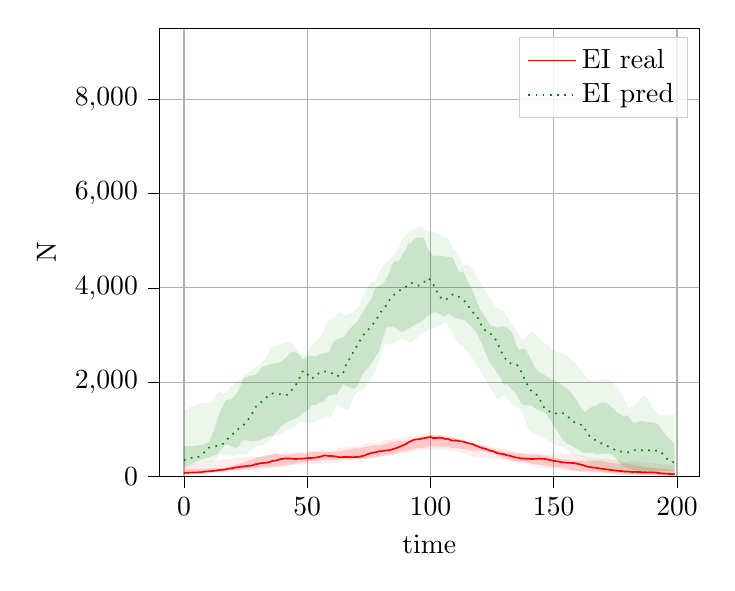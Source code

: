 % This file was created by tikzplotlib v0.9.8.
\begin{tikzpicture}

\begin{axis}[
legend cell align={left},
legend style={fill opacity=0.8, draw opacity=1, text opacity=1, draw=white!80!black},
tick align=outside,
tick pos=left,
x grid style={white!69.02!black},
xlabel={time},
xmajorgrids,
xmin=-9.95, xmax=208.95,
xtick style={color=black},
y grid style={white!69.02!black},
ylabel={N},
ymajorgrids,
ymin=0, ymax=9502,
ytick style={color=black}
]
\path [fill=red, fill opacity=0.15]
(axis cs:0,152.75)
--(axis cs:0,56.75)
--(axis cs:1,59.25)
--(axis cs:2,68)
--(axis cs:3,71.25)
--(axis cs:4,70.25)
--(axis cs:5,69.25)
--(axis cs:6,75.25)
--(axis cs:7,75)
--(axis cs:8,76.75)
--(axis cs:9,77.75)
--(axis cs:10,80)
--(axis cs:11,90)
--(axis cs:12,94)
--(axis cs:13,95.75)
--(axis cs:14,101.75)
--(axis cs:15,109)
--(axis cs:16,119.25)
--(axis cs:17,122.25)
--(axis cs:18,127.5)
--(axis cs:19,131.5)
--(axis cs:20,137.75)
--(axis cs:21,140.25)
--(axis cs:22,145)
--(axis cs:23,154.5)
--(axis cs:24,155.75)
--(axis cs:25,162.75)
--(axis cs:26,173.75)
--(axis cs:27,177.75)
--(axis cs:28,179.25)
--(axis cs:29,181)
--(axis cs:30,181.5)
--(axis cs:31,190.5)
--(axis cs:32,199.5)
--(axis cs:33,203.75)
--(axis cs:34,200.5)
--(axis cs:35,209.75)
--(axis cs:36,219)
--(axis cs:37,216.25)
--(axis cs:38,219.5)
--(axis cs:39,227.25)
--(axis cs:40,233)
--(axis cs:41,235.25)
--(axis cs:42,244.25)
--(axis cs:43,254.75)
--(axis cs:44,265.75)
--(axis cs:45,275.25)
--(axis cs:46,289.25)
--(axis cs:47,298.5)
--(axis cs:48,302.25)
--(axis cs:49,304.75)
--(axis cs:50,316.25)
--(axis cs:51,332)
--(axis cs:52,335.25)
--(axis cs:53,332.25)
--(axis cs:54,334)
--(axis cs:55,349)
--(axis cs:56,345.25)
--(axis cs:57,354.25)
--(axis cs:58,357.25)
--(axis cs:59,361.5)
--(axis cs:60,358)
--(axis cs:61,361)
--(axis cs:62,353.75)
--(axis cs:63,362.25)
--(axis cs:64,370.75)
--(axis cs:65,372.5)
--(axis cs:66,373.25)
--(axis cs:67,369.75)
--(axis cs:68,370.5)
--(axis cs:69,376.75)
--(axis cs:70,385.75)
--(axis cs:71,370)
--(axis cs:72,376.75)
--(axis cs:73,383.25)
--(axis cs:74,387.75)
--(axis cs:75,398)
--(axis cs:76,407.5)
--(axis cs:77,416.5)
--(axis cs:78,420.25)
--(axis cs:79,424.5)
--(axis cs:80,447.5)
--(axis cs:81,449)
--(axis cs:82,458.25)
--(axis cs:83,471.75)
--(axis cs:84,483)
--(axis cs:85,490.25)
--(axis cs:86,499.25)
--(axis cs:87,517.75)
--(axis cs:88,525.5)
--(axis cs:89,531.25)
--(axis cs:90,539.75)
--(axis cs:91,548.75)
--(axis cs:92,559.5)
--(axis cs:93,582.25)
--(axis cs:94,591.25)
--(axis cs:95,607.5)
--(axis cs:96,606.25)
--(axis cs:97,606)
--(axis cs:98,618.5)
--(axis cs:99,633.75)
--(axis cs:100,644.5)
--(axis cs:101,639.25)
--(axis cs:102,637.25)
--(axis cs:103,641.25)
--(axis cs:104,635)
--(axis cs:105,625.5)
--(axis cs:106,636)
--(axis cs:107,632.75)
--(axis cs:108,619.75)
--(axis cs:109,607)
--(axis cs:110,605.75)
--(axis cs:111,599)
--(axis cs:112,589.75)
--(axis cs:113,577.75)
--(axis cs:114,574.25)
--(axis cs:115,566.75)
--(axis cs:116,555.75)
--(axis cs:117,546.25)
--(axis cs:118,540.25)
--(axis cs:119,547)
--(axis cs:120,558.75)
--(axis cs:121,549.25)
--(axis cs:122,538.25)
--(axis cs:123,516)
--(axis cs:124,515)
--(axis cs:125,508)
--(axis cs:126,491.25)
--(axis cs:127,460.5)
--(axis cs:128,438.75)
--(axis cs:129,409.5)
--(axis cs:130,390.5)
--(axis cs:131,374.25)
--(axis cs:132,363)
--(axis cs:133,338.25)
--(axis cs:134,336.25)
--(axis cs:135,325.5)
--(axis cs:136,318)
--(axis cs:137,311.75)
--(axis cs:138,311.25)
--(axis cs:139,297.75)
--(axis cs:140,286.5)
--(axis cs:141,275.75)
--(axis cs:142,267.75)
--(axis cs:143,261)
--(axis cs:144,251.75)
--(axis cs:145,243.75)
--(axis cs:146,231.25)
--(axis cs:147,228.75)
--(axis cs:148,224.5)
--(axis cs:149,212.25)
--(axis cs:150,208.25)
--(axis cs:151,204.5)
--(axis cs:152,198.5)
--(axis cs:153,189)
--(axis cs:154,182.5)
--(axis cs:155,173.25)
--(axis cs:156,158.25)
--(axis cs:157,144.5)
--(axis cs:158,131.25)
--(axis cs:159,124.25)
--(axis cs:160,124)
--(axis cs:161,118.5)
--(axis cs:162,114.75)
--(axis cs:163,114.5)
--(axis cs:164,106.75)
--(axis cs:165,108.5)
--(axis cs:166,105)
--(axis cs:167,108.75)
--(axis cs:168,103.75)
--(axis cs:169,99)
--(axis cs:170,95.5)
--(axis cs:171,89.5)
--(axis cs:172,91.25)
--(axis cs:173,89.5)
--(axis cs:174,87.5)
--(axis cs:175,82.25)
--(axis cs:176,77.25)
--(axis cs:177,71.75)
--(axis cs:178,68.5)
--(axis cs:179,65.5)
--(axis cs:180,62.25)
--(axis cs:181,57)
--(axis cs:182,54)
--(axis cs:183,48.5)
--(axis cs:184,42.75)
--(axis cs:185,36.75)
--(axis cs:186,34.25)
--(axis cs:187,32.5)
--(axis cs:188,30.75)
--(axis cs:189,30.5)
--(axis cs:190,27.75)
--(axis cs:191,24.5)
--(axis cs:192,24.25)
--(axis cs:193,23)
--(axis cs:194,24.75)
--(axis cs:195,22.25)
--(axis cs:196,22)
--(axis cs:197,20.5)
--(axis cs:198,19)
--(axis cs:199,19.5)
--(axis cs:199,134.25)
--(axis cs:199,134.25)
--(axis cs:198,134.25)
--(axis cs:197,147.25)
--(axis cs:196,158.75)
--(axis cs:195,159.25)
--(axis cs:194,167.5)
--(axis cs:193,169)
--(axis cs:192,172)
--(axis cs:191,177)
--(axis cs:190,183.25)
--(axis cs:189,187.25)
--(axis cs:188,194.5)
--(axis cs:187,198.25)
--(axis cs:186,207.75)
--(axis cs:185,221.25)
--(axis cs:184,231)
--(axis cs:183,240.5)
--(axis cs:182,248.25)
--(axis cs:181,263)
--(axis cs:180,273.5)
--(axis cs:179,278.75)
--(axis cs:178,282.25)
--(axis cs:177,275)
--(axis cs:176,274.5)
--(axis cs:175,272.5)
--(axis cs:174,279)
--(axis cs:173,289)
--(axis cs:172,301)
--(axis cs:171,317.5)
--(axis cs:170,330.75)
--(axis cs:169,338.25)
--(axis cs:168,339.5)
--(axis cs:167,337.75)
--(axis cs:166,329)
--(axis cs:165,326.75)
--(axis cs:164,323.5)
--(axis cs:163,325)
--(axis cs:162,339.5)
--(axis cs:161,335.75)
--(axis cs:160,335)
--(axis cs:159,336.25)
--(axis cs:158,337.5)
--(axis cs:157,341.5)
--(axis cs:156,348.75)
--(axis cs:155,359)
--(axis cs:154,357)
--(axis cs:153,363.75)
--(axis cs:152,380.75)
--(axis cs:151,391)
--(axis cs:150,400)
--(axis cs:149,410.5)
--(axis cs:148,429.5)
--(axis cs:147,445.5)
--(axis cs:146,451)
--(axis cs:145,448)
--(axis cs:144,456.25)
--(axis cs:143,458.75)
--(axis cs:142,456)
--(axis cs:141,465.75)
--(axis cs:140,460.75)
--(axis cs:139,469)
--(axis cs:138,481.75)
--(axis cs:137,486.75)
--(axis cs:136,494.5)
--(axis cs:135,493)
--(axis cs:134,502.25)
--(axis cs:133,508.25)
--(axis cs:132,515.25)
--(axis cs:131,529)
--(axis cs:130,529.25)
--(axis cs:129,535)
--(axis cs:128,554)
--(axis cs:127,561.25)
--(axis cs:126,579.75)
--(axis cs:125,596.75)
--(axis cs:124,598.25)
--(axis cs:123,615.75)
--(axis cs:122,640.75)
--(axis cs:121,653)
--(axis cs:120,655.5)
--(axis cs:119,674.25)
--(axis cs:118,676)
--(axis cs:117,700)
--(axis cs:116,710.25)
--(axis cs:115,730.25)
--(axis cs:114,744.75)
--(axis cs:113,762.5)
--(axis cs:112,783)
--(axis cs:111,795)
--(axis cs:110,813.25)
--(axis cs:109,828.75)
--(axis cs:108,829)
--(axis cs:107,826)
--(axis cs:106,834.75)
--(axis cs:105,855.25)
--(axis cs:104,862)
--(axis cs:103,864.75)
--(axis cs:102,865.5)
--(axis cs:101,869.75)
--(axis cs:100,877)
--(axis cs:99,858.5)
--(axis cs:98,850.5)
--(axis cs:97,840.25)
--(axis cs:96,824.5)
--(axis cs:95,816)
--(axis cs:94,800.5)
--(axis cs:93,782.5)
--(axis cs:92,763.25)
--(axis cs:91,759.25)
--(axis cs:90,754.75)
--(axis cs:89,749)
--(axis cs:88,747.75)
--(axis cs:87,754.5)
--(axis cs:86,744.25)
--(axis cs:85,741.25)
--(axis cs:84,733.25)
--(axis cs:83,713.25)
--(axis cs:82,689)
--(axis cs:81,682.25)
--(axis cs:80,655)
--(axis cs:79,662.25)
--(axis cs:78,657.75)
--(axis cs:77,658.75)
--(axis cs:76,657.25)
--(axis cs:75,636.5)
--(axis cs:74,623.75)
--(axis cs:73,619)
--(axis cs:72,603.5)
--(axis cs:71,593.5)
--(axis cs:70,598)
--(axis cs:69,594.5)
--(axis cs:68,578.5)
--(axis cs:67,570)
--(axis cs:66,559.75)
--(axis cs:65,553.75)
--(axis cs:64,542.5)
--(axis cs:63,539.25)
--(axis cs:62,531.75)
--(axis cs:61,532.5)
--(axis cs:60,514.5)
--(axis cs:59,519)
--(axis cs:58,517.75)
--(axis cs:57,520.25)
--(axis cs:56,529.75)
--(axis cs:55,525.75)
--(axis cs:54,521.75)
--(axis cs:53,515)
--(axis cs:52,517.25)
--(axis cs:51,515.25)
--(axis cs:50,497.25)
--(axis cs:49,484.75)
--(axis cs:48,490.25)
--(axis cs:47,494.5)
--(axis cs:46,489.5)
--(axis cs:45,479.75)
--(axis cs:44,477.75)
--(axis cs:43,475.25)
--(axis cs:42,454.5)
--(axis cs:41,462.5)
--(axis cs:40,462.5)
--(axis cs:39,466.75)
--(axis cs:38,477.75)
--(axis cs:37,478.25)
--(axis cs:36,459.75)
--(axis cs:35,458.25)
--(axis cs:34,455.5)
--(axis cs:33,437.25)
--(axis cs:32,427.5)
--(axis cs:31,415.25)
--(axis cs:30,407.75)
--(axis cs:29,383.75)
--(axis cs:28,371.25)
--(axis cs:27,349.5)
--(axis cs:26,334.5)
--(axis cs:25,314)
--(axis cs:24,292.75)
--(axis cs:23,276.25)
--(axis cs:22,262.75)
--(axis cs:21,253.5)
--(axis cs:20,238)
--(axis cs:19,219.75)
--(axis cs:18,201.75)
--(axis cs:17,182)
--(axis cs:16,178)
--(axis cs:15,175)
--(axis cs:14,175.5)
--(axis cs:13,176)
--(axis cs:12,170.25)
--(axis cs:11,173.25)
--(axis cs:10,166.5)
--(axis cs:9,165.75)
--(axis cs:8,164)
--(axis cs:7,156)
--(axis cs:6,158)
--(axis cs:5,153)
--(axis cs:4,153.75)
--(axis cs:3,159)
--(axis cs:2,159)
--(axis cs:1,155.25)
--(axis cs:0,152.75)
--cycle;

\path [fill=red, fill opacity=0.075]
(axis cs:0,230.2)
--(axis cs:0,45.4)
--(axis cs:1,46)
--(axis cs:2,51.9)
--(axis cs:3,67.2)
--(axis cs:4,64.8)
--(axis cs:5,65.9)
--(axis cs:6,69.7)
--(axis cs:7,68.7)
--(axis cs:8,65.2)
--(axis cs:9,68.4)
--(axis cs:10,74.7)
--(axis cs:11,76.5)
--(axis cs:12,81.1)
--(axis cs:13,88.5)
--(axis cs:14,89.5)
--(axis cs:15,88.3)
--(axis cs:16,91.8)
--(axis cs:17,102.6)
--(axis cs:18,106.4)
--(axis cs:19,111.4)
--(axis cs:20,115.2)
--(axis cs:21,125.3)
--(axis cs:22,124.4)
--(axis cs:23,130.2)
--(axis cs:24,130.5)
--(axis cs:25,133.5)
--(axis cs:26,131.4)
--(axis cs:27,132.7)
--(axis cs:28,136.1)
--(axis cs:29,137.4)
--(axis cs:30,145)
--(axis cs:31,155.4)
--(axis cs:32,166.1)
--(axis cs:33,172.1)
--(axis cs:34,169.2)
--(axis cs:35,175.2)
--(axis cs:36,178.5)
--(axis cs:37,188.6)
--(axis cs:38,198.4)
--(axis cs:39,203.9)
--(axis cs:40,207)
--(axis cs:41,221.9)
--(axis cs:42,225.8)
--(axis cs:43,236)
--(axis cs:44,248.6)
--(axis cs:45,251.9)
--(axis cs:46,247.7)
--(axis cs:47,260.1)
--(axis cs:48,260.3)
--(axis cs:49,270.2)
--(axis cs:50,271.6)
--(axis cs:51,266.8)
--(axis cs:52,268.7)
--(axis cs:53,262.9)
--(axis cs:54,269)
--(axis cs:55,267.3)
--(axis cs:56,275.5)
--(axis cs:57,279.9)
--(axis cs:58,288.6)
--(axis cs:59,276.1)
--(axis cs:60,276.6)
--(axis cs:61,289.1)
--(axis cs:62,294.7)
--(axis cs:63,303.3)
--(axis cs:64,312.3)
--(axis cs:65,325.9)
--(axis cs:66,334)
--(axis cs:67,337.4)
--(axis cs:68,344.8)
--(axis cs:69,358.4)
--(axis cs:70,368.4)
--(axis cs:71,365.8)
--(axis cs:72,370.9)
--(axis cs:73,372.5)
--(axis cs:74,371.9)
--(axis cs:75,380.2)
--(axis cs:76,377.8)
--(axis cs:77,380.5)
--(axis cs:78,388.4)
--(axis cs:79,407.1)
--(axis cs:80,422.5)
--(axis cs:81,430.1)
--(axis cs:82,442.7)
--(axis cs:83,446.3)
--(axis cs:84,462)
--(axis cs:85,460.1)
--(axis cs:86,470.8)
--(axis cs:87,471.7)
--(axis cs:88,491.4)
--(axis cs:89,488.7)
--(axis cs:90,503)
--(axis cs:91,518.5)
--(axis cs:92,524.4)
--(axis cs:93,529.1)
--(axis cs:94,546.8)
--(axis cs:95,565.1)
--(axis cs:96,556.9)
--(axis cs:97,557.3)
--(axis cs:98,572.6)
--(axis cs:99,569.7)
--(axis cs:100,587.7)
--(axis cs:101,584.6)
--(axis cs:102,571.6)
--(axis cs:103,571.8)
--(axis cs:104,582)
--(axis cs:105,572.9)
--(axis cs:106,576.7)
--(axis cs:107,569.3)
--(axis cs:108,555.2)
--(axis cs:109,550.1)
--(axis cs:110,547.6)
--(axis cs:111,534.4)
--(axis cs:112,521.5)
--(axis cs:113,499.8)
--(axis cs:114,497.1)
--(axis cs:115,469.8)
--(axis cs:116,440.8)
--(axis cs:117,423.7)
--(axis cs:118,419.3)
--(axis cs:119,403.2)
--(axis cs:120,397.7)
--(axis cs:121,399.3)
--(axis cs:122,387.5)
--(axis cs:123,387.9)
--(axis cs:124,382.2)
--(axis cs:125,376.6)
--(axis cs:126,380.8)
--(axis cs:127,376.9)
--(axis cs:128,361.5)
--(axis cs:129,352.6)
--(axis cs:130,351.6)
--(axis cs:131,350.3)
--(axis cs:132,329.8)
--(axis cs:133,327.2)
--(axis cs:134,312.7)
--(axis cs:135,306.3)
--(axis cs:136,295.5)
--(axis cs:137,286.6)
--(axis cs:138,272.7)
--(axis cs:139,257.4)
--(axis cs:140,246.6)
--(axis cs:141,230.9)
--(axis cs:142,219.6)
--(axis cs:143,209.7)
--(axis cs:144,192)
--(axis cs:145,192.2)
--(axis cs:146,186.4)
--(axis cs:147,181)
--(axis cs:148,170.9)
--(axis cs:149,169)
--(axis cs:150,164)
--(axis cs:151,155.8)
--(axis cs:152,146.2)
--(axis cs:153,137.7)
--(axis cs:154,136.8)
--(axis cs:155,125.4)
--(axis cs:156,116.9)
--(axis cs:157,117.5)
--(axis cs:158,112.2)
--(axis cs:159,113.2)
--(axis cs:160,104.2)
--(axis cs:161,100.3)
--(axis cs:162,95.6)
--(axis cs:163,92.8)
--(axis cs:164,85.7)
--(axis cs:165,78.8)
--(axis cs:166,68.4)
--(axis cs:167,65.5)
--(axis cs:168,64.1)
--(axis cs:169,61.2)
--(axis cs:170,64.6)
--(axis cs:171,58.8)
--(axis cs:172,57.6)
--(axis cs:173,54.7)
--(axis cs:174,51.8)
--(axis cs:175,43.5)
--(axis cs:176,38.7)
--(axis cs:177,38.5)
--(axis cs:178,37.3)
--(axis cs:179,37.2)
--(axis cs:180,33.1)
--(axis cs:181,32)
--(axis cs:182,29.9)
--(axis cs:183,26.4)
--(axis cs:184,25.5)
--(axis cs:185,25.6)
--(axis cs:186,24.5)
--(axis cs:187,25.5)
--(axis cs:188,25.5)
--(axis cs:189,25.3)
--(axis cs:190,22.6)
--(axis cs:191,19)
--(axis cs:192,17.7)
--(axis cs:193,15.9)
--(axis cs:194,17.7)
--(axis cs:195,13.8)
--(axis cs:196,10.9)
--(axis cs:197,11.7)
--(axis cs:198,11.7)
--(axis cs:199,10.9)
--(axis cs:199,230.7)
--(axis cs:199,230.7)
--(axis cs:198,241.9)
--(axis cs:197,243.3)
--(axis cs:196,248.3)
--(axis cs:195,253.6)
--(axis cs:194,261)
--(axis cs:193,269.7)
--(axis cs:192,279.6)
--(axis cs:191,281.3)
--(axis cs:190,285.7)
--(axis cs:189,290)
--(axis cs:188,293.1)
--(axis cs:187,305)
--(axis cs:186,314.7)
--(axis cs:185,305.8)
--(axis cs:184,315.4)
--(axis cs:183,326.1)
--(axis cs:182,329.3)
--(axis cs:181,317.3)
--(axis cs:180,311.5)
--(axis cs:179,308.1)
--(axis cs:178,330.5)
--(axis cs:177,339.8)
--(axis cs:176,343.5)
--(axis cs:175,356)
--(axis cs:174,356.4)
--(axis cs:173,364.5)
--(axis cs:172,368.8)
--(axis cs:171,374.5)
--(axis cs:170,378.2)
--(axis cs:169,376.3)
--(axis cs:168,376.7)
--(axis cs:167,379.2)
--(axis cs:166,388.4)
--(axis cs:165,396.1)
--(axis cs:164,411.3)
--(axis cs:163,422.9)
--(axis cs:162,437)
--(axis cs:161,445.5)
--(axis cs:160,452.3)
--(axis cs:159,461.3)
--(axis cs:158,485.4)
--(axis cs:157,486.9)
--(axis cs:156,488.3)
--(axis cs:155,489.8)
--(axis cs:154,484.8)
--(axis cs:153,499.8)
--(axis cs:152,485.3)
--(axis cs:151,485.9)
--(axis cs:150,475.2)
--(axis cs:149,481.3)
--(axis cs:148,465.1)
--(axis cs:147,459.4)
--(axis cs:146,464.5)
--(axis cs:145,471.6)
--(axis cs:144,475.4)
--(axis cs:143,482.3)
--(axis cs:142,494.7)
--(axis cs:141,492.4)
--(axis cs:140,491.5)
--(axis cs:139,503.6)
--(axis cs:138,497.5)
--(axis cs:137,500.9)
--(axis cs:136,506.9)
--(axis cs:135,511.7)
--(axis cs:134,532.1)
--(axis cs:133,535.6)
--(axis cs:132,549.1)
--(axis cs:131,567)
--(axis cs:130,590.3)
--(axis cs:129,594.1)
--(axis cs:128,602.5)
--(axis cs:127,605.3)
--(axis cs:126,614.4)
--(axis cs:125,623.7)
--(axis cs:124,650.4)
--(axis cs:123,656.1)
--(axis cs:122,667.2)
--(axis cs:121,683.7)
--(axis cs:120,703.7)
--(axis cs:119,707.5)
--(axis cs:118,700.8)
--(axis cs:117,708.2)
--(axis cs:116,724)
--(axis cs:115,743.9)
--(axis cs:114,766.2)
--(axis cs:113,775.1)
--(axis cs:112,789.8)
--(axis cs:111,803.2)
--(axis cs:110,829.8)
--(axis cs:109,840.7)
--(axis cs:108,845.3)
--(axis cs:107,857.1)
--(axis cs:106,874.1)
--(axis cs:105,880.2)
--(axis cs:104,876.8)
--(axis cs:103,883.8)
--(axis cs:102,887)
--(axis cs:101,878.8)
--(axis cs:100,888.2)
--(axis cs:99,882.5)
--(axis cs:98,868.6)
--(axis cs:97,871.1)
--(axis cs:96,853.3)
--(axis cs:95,862)
--(axis cs:94,859.1)
--(axis cs:93,866.1)
--(axis cs:92,847.3)
--(axis cs:91,841.7)
--(axis cs:90,830)
--(axis cs:89,822.1)
--(axis cs:88,808.6)
--(axis cs:87,814.8)
--(axis cs:86,813.7)
--(axis cs:85,809.6)
--(axis cs:84,784)
--(axis cs:83,779)
--(axis cs:82,770.3)
--(axis cs:81,760.6)
--(axis cs:80,743.3)
--(axis cs:79,720.2)
--(axis cs:78,712.5)
--(axis cs:77,703.3)
--(axis cs:76,715.6)
--(axis cs:75,700.5)
--(axis cs:74,700.2)
--(axis cs:73,684.2)
--(axis cs:72,660)
--(axis cs:71,648.2)
--(axis cs:70,655.2)
--(axis cs:69,643.8)
--(axis cs:68,633.5)
--(axis cs:67,633.2)
--(axis cs:66,620.7)
--(axis cs:65,620.3)
--(axis cs:64,611.8)
--(axis cs:63,616)
--(axis cs:62,577.5)
--(axis cs:61,570.8)
--(axis cs:60,559.6)
--(axis cs:59,574.4)
--(axis cs:58,558.5)
--(axis cs:57,550)
--(axis cs:56,562.6)
--(axis cs:55,551)
--(axis cs:54,557.5)
--(axis cs:53,553)
--(axis cs:52,542.6)
--(axis cs:51,532.5)
--(axis cs:50,521.7)
--(axis cs:49,520.1)
--(axis cs:48,508.8)
--(axis cs:47,512)
--(axis cs:46,505.7)
--(axis cs:45,505.1)
--(axis cs:44,508.1)
--(axis cs:43,506.7)
--(axis cs:42,508.5)
--(axis cs:41,513.4)
--(axis cs:40,492.6)
--(axis cs:39,488.3)
--(axis cs:38,495)
--(axis cs:37,493.4)
--(axis cs:36,495)
--(axis cs:35,475.1)
--(axis cs:34,467.3)
--(axis cs:33,456.1)
--(axis cs:32,449)
--(axis cs:31,426.8)
--(axis cs:30,415.9)
--(axis cs:29,418)
--(axis cs:28,412.2)
--(axis cs:27,411.9)
--(axis cs:26,408.9)
--(axis cs:25,411.1)
--(axis cs:24,406.1)
--(axis cs:23,406.6)
--(axis cs:22,405.5)
--(axis cs:21,392.4)
--(axis cs:20,378.8)
--(axis cs:19,364.8)
--(axis cs:18,367.1)
--(axis cs:17,372)
--(axis cs:16,370.2)
--(axis cs:15,360.3)
--(axis cs:14,353.1)
--(axis cs:13,343.2)
--(axis cs:12,335.3)
--(axis cs:11,330.3)
--(axis cs:10,325.9)
--(axis cs:9,312.2)
--(axis cs:8,293.6)
--(axis cs:7,289.2)
--(axis cs:6,288.6)
--(axis cs:5,272.3)
--(axis cs:4,271.8)
--(axis cs:3,261.2)
--(axis cs:2,260.7)
--(axis cs:1,248.4)
--(axis cs:0,230.2)
--cycle;

\path [fill=green!50!black, fill opacity=0.15]
(axis cs:0,644.5)
--(axis cs:0,204.75)
--(axis cs:1,235.75)
--(axis cs:2,254.75)
--(axis cs:3,271.25)
--(axis cs:4,292.25)
--(axis cs:5,327.75)
--(axis cs:6,338.75)
--(axis cs:7,358.25)
--(axis cs:8,373.25)
--(axis cs:9,389)
--(axis cs:10,407.5)
--(axis cs:11,421.75)
--(axis cs:12,453.25)
--(axis cs:13,463)
--(axis cs:14,499.75)
--(axis cs:15,578.5)
--(axis cs:16,644)
--(axis cs:17,675.5)
--(axis cs:18,673)
--(axis cs:19,650.75)
--(axis cs:20,629.25)
--(axis cs:21,602.25)
--(axis cs:22,630.5)
--(axis cs:23,700.75)
--(axis cs:24,762.75)
--(axis cs:25,771.75)
--(axis cs:26,760.75)
--(axis cs:27,750.75)
--(axis cs:28,747)
--(axis cs:29,756.25)
--(axis cs:30,759.25)
--(axis cs:31,773.25)
--(axis cs:32,792.25)
--(axis cs:33,824.5)
--(axis cs:34,851.5)
--(axis cs:35,868.75)
--(axis cs:36,859)
--(axis cs:37,920.25)
--(axis cs:38,991)
--(axis cs:39,1041)
--(axis cs:40,1095.25)
--(axis cs:41,1134.5)
--(axis cs:42,1165.75)
--(axis cs:43,1180.75)
--(axis cs:44,1203.75)
--(axis cs:45,1223.75)
--(axis cs:46,1250.5)
--(axis cs:47,1291.75)
--(axis cs:48,1338.25)
--(axis cs:49,1364.25)
--(axis cs:50,1407.75)
--(axis cs:51,1467.75)
--(axis cs:52,1516.75)
--(axis cs:53,1520.25)
--(axis cs:54,1533.5)
--(axis cs:55,1566.5)
--(axis cs:56,1576)
--(axis cs:57,1609.75)
--(axis cs:58,1686.75)
--(axis cs:59,1716.75)
--(axis cs:60,1725)
--(axis cs:61,1748.25)
--(axis cs:62,1728)
--(axis cs:63,1827.5)
--(axis cs:64,1909.25)
--(axis cs:65,1965.5)
--(axis cs:66,1929)
--(axis cs:67,1900.5)
--(axis cs:68,1870.5)
--(axis cs:69,1850.75)
--(axis cs:70,1890)
--(axis cs:71,1997.25)
--(axis cs:72,2123)
--(axis cs:73,2209.75)
--(axis cs:74,2266.75)
--(axis cs:75,2316.5)
--(axis cs:76,2391)
--(axis cs:77,2472.25)
--(axis cs:78,2562.5)
--(axis cs:79,2647.75)
--(axis cs:80,2820.5)
--(axis cs:81,2974.25)
--(axis cs:82,3143.5)
--(axis cs:83,3184.25)
--(axis cs:84,3174.75)
--(axis cs:85,3171)
--(axis cs:86,3136.75)
--(axis cs:87,3110)
--(axis cs:88,3068.25)
--(axis cs:89,3067.5)
--(axis cs:90,3100.5)
--(axis cs:91,3127)
--(axis cs:92,3162.5)
--(axis cs:93,3193.25)
--(axis cs:94,3225.25)
--(axis cs:95,3250.5)
--(axis cs:96,3279.5)
--(axis cs:97,3314)
--(axis cs:98,3358.5)
--(axis cs:99,3407)
--(axis cs:100,3442.75)
--(axis cs:101,3473.75)
--(axis cs:102,3486)
--(axis cs:103,3460)
--(axis cs:104,3437.75)
--(axis cs:105,3390.75)
--(axis cs:106,3395)
--(axis cs:107,3448.75)
--(axis cs:108,3432.5)
--(axis cs:109,3378.75)
--(axis cs:110,3359.5)
--(axis cs:111,3351.25)
--(axis cs:112,3337.75)
--(axis cs:113,3318.25)
--(axis cs:114,3311.25)
--(axis cs:115,3250)
--(axis cs:116,3211.75)
--(axis cs:117,3161.5)
--(axis cs:118,3092.25)
--(axis cs:119,3014.75)
--(axis cs:120,2898)
--(axis cs:121,2812.75)
--(axis cs:122,2648)
--(axis cs:123,2550.75)
--(axis cs:124,2410.75)
--(axis cs:125,2332.75)
--(axis cs:126,2283.25)
--(axis cs:127,2207.5)
--(axis cs:128,2140.5)
--(axis cs:129,2021.25)
--(axis cs:130,1944.75)
--(axis cs:131,1966.75)
--(axis cs:132,1900)
--(axis cs:133,1849.25)
--(axis cs:134,1801.75)
--(axis cs:135,1730.75)
--(axis cs:136,1639.5)
--(axis cs:137,1538.75)
--(axis cs:138,1520.75)
--(axis cs:139,1512.5)
--(axis cs:140,1510)
--(axis cs:141,1501.5)
--(axis cs:142,1461.75)
--(axis cs:143,1428.75)
--(axis cs:144,1402.25)
--(axis cs:145,1378)
--(axis cs:146,1365)
--(axis cs:147,1325.75)
--(axis cs:148,1246.75)
--(axis cs:149,1163.75)
--(axis cs:150,1080)
--(axis cs:151,988.25)
--(axis cs:152,918.75)
--(axis cs:153,842)
--(axis cs:154,768)
--(axis cs:155,707.75)
--(axis cs:156,683)
--(axis cs:157,658.25)
--(axis cs:158,631.75)
--(axis cs:159,599.5)
--(axis cs:160,564.25)
--(axis cs:161,534.75)
--(axis cs:162,506.75)
--(axis cs:163,502.75)
--(axis cs:164,505.25)
--(axis cs:165,503.75)
--(axis cs:166,492.25)
--(axis cs:167,476.5)
--(axis cs:168,473.5)
--(axis cs:169,480)
--(axis cs:170,488.25)
--(axis cs:171,481)
--(axis cs:172,494)
--(axis cs:173,477.75)
--(axis cs:174,444.25)
--(axis cs:175,401)
--(axis cs:176,334)
--(axis cs:177,270.25)
--(axis cs:178,227.75)
--(axis cs:179,203.5)
--(axis cs:180,181.25)
--(axis cs:181,162)
--(axis cs:182,144.5)
--(axis cs:183,128.75)
--(axis cs:184,117.25)
--(axis cs:185,109)
--(axis cs:186,102)
--(axis cs:187,98.25)
--(axis cs:188,97.5)
--(axis cs:189,96.75)
--(axis cs:190,98.5)
--(axis cs:191,99.5)
--(axis cs:192,104.25)
--(axis cs:193,111.75)
--(axis cs:194,115.5)
--(axis cs:195,118.25)
--(axis cs:196,120.75)
--(axis cs:197,119.5)
--(axis cs:198,117.75)
--(axis cs:199,115.75)
--(axis cs:199,701.25)
--(axis cs:199,701.25)
--(axis cs:198,747.5)
--(axis cs:197,791.5)
--(axis cs:196,846.75)
--(axis cs:195,905.25)
--(axis cs:194,983.25)
--(axis cs:193,1058)
--(axis cs:192,1114.5)
--(axis cs:191,1131.75)
--(axis cs:190,1146.5)
--(axis cs:189,1152.75)
--(axis cs:188,1160.5)
--(axis cs:187,1167.25)
--(axis cs:186,1174.25)
--(axis cs:185,1172.5)
--(axis cs:184,1161)
--(axis cs:183,1127)
--(axis cs:182,1157.75)
--(axis cs:181,1218.75)
--(axis cs:180,1298)
--(axis cs:179,1286.25)
--(axis cs:178,1286.5)
--(axis cs:177,1321.25)
--(axis cs:176,1344.5)
--(axis cs:175,1397)
--(axis cs:174,1451.75)
--(axis cs:173,1487.75)
--(axis cs:172,1540.75)
--(axis cs:171,1564)
--(axis cs:170,1571.25)
--(axis cs:169,1565.25)
--(axis cs:168,1536.5)
--(axis cs:167,1488)
--(axis cs:166,1477.75)
--(axis cs:165,1463.25)
--(axis cs:164,1424.5)
--(axis cs:163,1369.5)
--(axis cs:162,1388.5)
--(axis cs:161,1456)
--(axis cs:160,1557.25)
--(axis cs:159,1640.25)
--(axis cs:158,1716.75)
--(axis cs:157,1777)
--(axis cs:156,1839)
--(axis cs:155,1869)
--(axis cs:154,1912.5)
--(axis cs:153,1961.5)
--(axis cs:152,1987.75)
--(axis cs:151,2011.5)
--(axis cs:150,2036)
--(axis cs:149,2062.25)
--(axis cs:148,2094.25)
--(axis cs:147,2126.25)
--(axis cs:146,2161.5)
--(axis cs:145,2185.25)
--(axis cs:144,2216)
--(axis cs:143,2273.5)
--(axis cs:142,2357.5)
--(axis cs:141,2456.75)
--(axis cs:140,2555.75)
--(axis cs:139,2640.75)
--(axis cs:138,2713.75)
--(axis cs:137,2708.25)
--(axis cs:136,2676.75)
--(axis cs:135,2767.5)
--(axis cs:134,2933.75)
--(axis cs:133,3056.5)
--(axis cs:132,3098.5)
--(axis cs:131,3170.25)
--(axis cs:130,3176.75)
--(axis cs:129,3189.5)
--(axis cs:128,3168)
--(axis cs:127,3157)
--(axis cs:126,3179.5)
--(axis cs:125,3182.75)
--(axis cs:124,3224.5)
--(axis cs:123,3306.5)
--(axis cs:122,3390)
--(axis cs:121,3477.5)
--(axis cs:120,3545.5)
--(axis cs:119,3681.25)
--(axis cs:118,3819.75)
--(axis cs:117,3934)
--(axis cs:116,4057.5)
--(axis cs:115,4145.75)
--(axis cs:114,4278.75)
--(axis cs:113,4350)
--(axis cs:112,4317.75)
--(axis cs:111,4398.5)
--(axis cs:110,4518.5)
--(axis cs:109,4641.75)
--(axis cs:108,4650.75)
--(axis cs:107,4662.75)
--(axis cs:106,4660.5)
--(axis cs:105,4672.75)
--(axis cs:104,4681.5)
--(axis cs:103,4683)
--(axis cs:102,4678.25)
--(axis cs:101,4664.75)
--(axis cs:100,4748.5)
--(axis cs:99,4821.25)
--(axis cs:98,4968.25)
--(axis cs:97,5069.5)
--(axis cs:96,5070)
--(axis cs:95,5059)
--(axis cs:94,5055.25)
--(axis cs:93,5012.5)
--(axis cs:92,4936)
--(axis cs:91,4944.25)
--(axis cs:90,4806)
--(axis cs:89,4732.75)
--(axis cs:88,4646.75)
--(axis cs:87,4544)
--(axis cs:86,4568.5)
--(axis cs:85,4535.25)
--(axis cs:84,4416)
--(axis cs:83,4283)
--(axis cs:82,4182.5)
--(axis cs:81,4100.5)
--(axis cs:80,4066.25)
--(axis cs:79,4040.75)
--(axis cs:78,4004)
--(axis cs:77,3916)
--(axis cs:76,3758.25)
--(axis cs:75,3685.75)
--(axis cs:74,3608)
--(axis cs:73,3514.75)
--(axis cs:72,3431.5)
--(axis cs:71,3336.75)
--(axis cs:70,3263.25)
--(axis cs:69,3226)
--(axis cs:68,3171.5)
--(axis cs:67,3107.5)
--(axis cs:66,3031.5)
--(axis cs:65,2966)
--(axis cs:64,2940.75)
--(axis cs:63,2936.75)
--(axis cs:62,2908.25)
--(axis cs:61,2879.75)
--(axis cs:60,2795)
--(axis cs:59,2661.25)
--(axis cs:58,2628.75)
--(axis cs:57,2615.25)
--(axis cs:56,2600.75)
--(axis cs:55,2592)
--(axis cs:54,2554.25)
--(axis cs:53,2543.75)
--(axis cs:52,2552.5)
--(axis cs:51,2559.75)
--(axis cs:50,2544.5)
--(axis cs:49,2508.75)
--(axis cs:48,2489)
--(axis cs:47,2558.75)
--(axis cs:46,2611.25)
--(axis cs:45,2635.75)
--(axis cs:44,2638.75)
--(axis cs:43,2616.75)
--(axis cs:42,2549.5)
--(axis cs:41,2507.5)
--(axis cs:40,2454.25)
--(axis cs:39,2415.25)
--(axis cs:38,2410)
--(axis cs:37,2400.25)
--(axis cs:36,2393)
--(axis cs:35,2384)
--(axis cs:34,2363.5)
--(axis cs:33,2346.5)
--(axis cs:32,2327.5)
--(axis cs:31,2285.5)
--(axis cs:30,2199.75)
--(axis cs:29,2156.25)
--(axis cs:28,2147.75)
--(axis cs:27,2135.5)
--(axis cs:26,2118.5)
--(axis cs:25,2097.75)
--(axis cs:24,2065.75)
--(axis cs:23,1932.25)
--(axis cs:22,1812.25)
--(axis cs:21,1746)
--(axis cs:20,1675.25)
--(axis cs:19,1633.5)
--(axis cs:18,1633)
--(axis cs:17,1620.5)
--(axis cs:16,1531.75)
--(axis cs:15,1424)
--(axis cs:14,1272.5)
--(axis cs:13,1119.25)
--(axis cs:12,955.5)
--(axis cs:11,837.5)
--(axis cs:10,730.75)
--(axis cs:9,694.5)
--(axis cs:8,679.25)
--(axis cs:7,671.75)
--(axis cs:6,664.25)
--(axis cs:5,653)
--(axis cs:4,643.75)
--(axis cs:3,642.25)
--(axis cs:2,641.75)
--(axis cs:1,643.5)
--(axis cs:0,644.5)
--cycle;

\path [fill=green!50!black, fill opacity=0.075]
(axis cs:0,1409.5)
--(axis cs:0,178.6)
--(axis cs:1,190.4)
--(axis cs:2,198.8)
--(axis cs:3,209.5)
--(axis cs:4,248.7)
--(axis cs:5,273.6)
--(axis cs:6,298.4)
--(axis cs:7,281.5)
--(axis cs:8,285.4)
--(axis cs:9,299.8)
--(axis cs:10,304.7)
--(axis cs:11,304.9)
--(axis cs:12,320.4)
--(axis cs:13,357.1)
--(axis cs:14,448.7)
--(axis cs:15,447.9)
--(axis cs:16,445.2)
--(axis cs:17,446.9)
--(axis cs:18,444.2)
--(axis cs:19,440.8)
--(axis cs:20,440.3)
--(axis cs:21,450)
--(axis cs:22,458.9)
--(axis cs:23,466.3)
--(axis cs:24,464.1)
--(axis cs:25,467.9)
--(axis cs:26,496.3)
--(axis cs:27,541.2)
--(axis cs:28,578.3)
--(axis cs:29,627.9)
--(axis cs:30,664.1)
--(axis cs:31,662)
--(axis cs:32,665.8)
--(axis cs:33,688.5)
--(axis cs:34,723.6)
--(axis cs:35,779.2)
--(axis cs:36,851.5)
--(axis cs:37,870)
--(axis cs:38,877.3)
--(axis cs:39,898.2)
--(axis cs:40,925.6)
--(axis cs:41,949.7)
--(axis cs:42,976.2)
--(axis cs:43,1012.7)
--(axis cs:44,1040.5)
--(axis cs:45,1067.3)
--(axis cs:46,1111.1)
--(axis cs:47,1156.3)
--(axis cs:48,1158)
--(axis cs:49,1155.7)
--(axis cs:50,1139.2)
--(axis cs:51,1140.9)
--(axis cs:52,1144.8)
--(axis cs:53,1152.3)
--(axis cs:54,1181.2)
--(axis cs:55,1210.8)
--(axis cs:56,1228)
--(axis cs:57,1240.6)
--(axis cs:58,1248.3)
--(axis cs:59,1268)
--(axis cs:60,1284.5)
--(axis cs:61,1415.9)
--(axis cs:62,1544.3)
--(axis cs:63,1528.1)
--(axis cs:64,1457.2)
--(axis cs:65,1431.2)
--(axis cs:66,1412.4)
--(axis cs:67,1421.2)
--(axis cs:68,1571.6)
--(axis cs:69,1721.6)
--(axis cs:70,1780.1)
--(axis cs:71,1796.8)
--(axis cs:72,1821.5)
--(axis cs:73,1851.4)
--(axis cs:74,1920.7)
--(axis cs:75,2005)
--(axis cs:76,2101.4)
--(axis cs:77,2175.9)
--(axis cs:78,2281.5)
--(axis cs:79,2441.2)
--(axis cs:80,2585.3)
--(axis cs:81,2789.2)
--(axis cs:82,2805.9)
--(axis cs:83,2800.9)
--(axis cs:84,2802.7)
--(axis cs:85,2832.3)
--(axis cs:86,2866.1)
--(axis cs:87,2887.9)
--(axis cs:88,2905.6)
--(axis cs:89,2898.9)
--(axis cs:90,2877.4)
--(axis cs:91,2841.5)
--(axis cs:92,2841.7)
--(axis cs:93,2861.9)
--(axis cs:94,2917.1)
--(axis cs:95,2984)
--(axis cs:96,3021.2)
--(axis cs:97,3052.1)
--(axis cs:98,3085.1)
--(axis cs:99,3080.8)
--(axis cs:100,3109.3)
--(axis cs:101,3134.4)
--(axis cs:102,3145.1)
--(axis cs:103,3193.9)
--(axis cs:104,3204.3)
--(axis cs:105,3229.2)
--(axis cs:106,3271.8)
--(axis cs:107,3207)
--(axis cs:108,3131)
--(axis cs:109,3034.2)
--(axis cs:110,2925.5)
--(axis cs:111,2847.1)
--(axis cs:112,2790.8)
--(axis cs:113,2755.6)
--(axis cs:114,2691.1)
--(axis cs:115,2640.8)
--(axis cs:116,2587.3)
--(axis cs:117,2511.8)
--(axis cs:118,2445.4)
--(axis cs:119,2345.8)
--(axis cs:120,2273)
--(axis cs:121,2189.2)
--(axis cs:122,2078.5)
--(axis cs:123,1984.1)
--(axis cs:124,1905.9)
--(axis cs:125,1814.4)
--(axis cs:126,1724.4)
--(axis cs:127,1636.3)
--(axis cs:128,1648.8)
--(axis cs:129,1708.3)
--(axis cs:130,1735.7)
--(axis cs:131,1652.5)
--(axis cs:132,1602.2)
--(axis cs:133,1526)
--(axis cs:134,1504)
--(axis cs:135,1489.8)
--(axis cs:136,1453)
--(axis cs:137,1420.1)
--(axis cs:138,1259.3)
--(axis cs:139,1101.6)
--(axis cs:140,994.9)
--(axis cs:141,951.6)
--(axis cs:142,927)
--(axis cs:143,898.1)
--(axis cs:144,871.7)
--(axis cs:145,842.5)
--(axis cs:146,814.4)
--(axis cs:147,782.8)
--(axis cs:148,745.9)
--(axis cs:149,714.5)
--(axis cs:150,691)
--(axis cs:151,663.4)
--(axis cs:152,649.6)
--(axis cs:153,638.7)
--(axis cs:154,623.6)
--(axis cs:155,605.9)
--(axis cs:156,537.3)
--(axis cs:157,488)
--(axis cs:158,458.5)
--(axis cs:159,446.1)
--(axis cs:160,429.3)
--(axis cs:161,415.3)
--(axis cs:162,392.1)
--(axis cs:163,354.1)
--(axis cs:164,300.4)
--(axis cs:165,250.4)
--(axis cs:166,209.7)
--(axis cs:167,167.4)
--(axis cs:168,136.6)
--(axis cs:169,104.4)
--(axis cs:170,82.1)
--(axis cs:171,71.8)
--(axis cs:172,64.1)
--(axis cs:173,62.7)
--(axis cs:174,57.5)
--(axis cs:175,49.7)
--(axis cs:176,46.8)
--(axis cs:177,45.7)
--(axis cs:178,41.1)
--(axis cs:179,38.3)
--(axis cs:180,37.9)
--(axis cs:181,37)
--(axis cs:182,60.4)
--(axis cs:183,82)
--(axis cs:184,84.7)
--(axis cs:185,87.4)
--(axis cs:186,88.3)
--(axis cs:187,85.6)
--(axis cs:188,82.9)
--(axis cs:189,74.8)
--(axis cs:190,72.1)
--(axis cs:191,73.9)
--(axis cs:192,72.1)
--(axis cs:193,69.4)
--(axis cs:194,68.5)
--(axis cs:195,67.6)
--(axis cs:196,67.6)
--(axis cs:197,65.8)
--(axis cs:198,64.6)
--(axis cs:199,62.7)
--(axis cs:199,1306.1)
--(axis cs:199,1306.1)
--(axis cs:198,1309.8)
--(axis cs:197,1304.9)
--(axis cs:196,1303.4)
--(axis cs:195,1302.1)
--(axis cs:194,1300.2)
--(axis cs:193,1301.7)
--(axis cs:192,1346.7)
--(axis cs:191,1413.8)
--(axis cs:190,1502.5)
--(axis cs:189,1564.4)
--(axis cs:188,1660.4)
--(axis cs:187,1716.5)
--(axis cs:186,1702.8)
--(axis cs:185,1639.8)
--(axis cs:184,1573.7)
--(axis cs:183,1524.5)
--(axis cs:182,1465.3)
--(axis cs:181,1462.5)
--(axis cs:180,1473.5)
--(axis cs:179,1593.1)
--(axis cs:178,1703.1)
--(axis cs:177,1786.8)
--(axis cs:176,1854.7)
--(axis cs:175,1922.9)
--(axis cs:174,1982.1)
--(axis cs:173,2037.5)
--(axis cs:172,2058.8)
--(axis cs:171,2074.1)
--(axis cs:170,2075.8)
--(axis cs:169,2055)
--(axis cs:168,2016.4)
--(axis cs:167,2022.2)
--(axis cs:166,2029.8)
--(axis cs:165,2037.3)
--(axis cs:164,2064.4)
--(axis cs:163,2120.4)
--(axis cs:162,2187.2)
--(axis cs:161,2250.6)
--(axis cs:160,2326.4)
--(axis cs:159,2389.6)
--(axis cs:158,2436.8)
--(axis cs:157,2477.5)
--(axis cs:156,2528)
--(axis cs:155,2572.4)
--(axis cs:154,2594.6)
--(axis cs:153,2610.9)
--(axis cs:152,2628.6)
--(axis cs:151,2644.8)
--(axis cs:150,2685.1)
--(axis cs:149,2708.5)
--(axis cs:148,2763.5)
--(axis cs:147,2806.6)
--(axis cs:146,2818.5)
--(axis cs:145,2886.4)
--(axis cs:144,2931.5)
--(axis cs:143,2990.1)
--(axis cs:142,3036.4)
--(axis cs:141,3070.7)
--(axis cs:140,3035.3)
--(axis cs:139,2955.5)
--(axis cs:138,2889)
--(axis cs:137,2907.5)
--(axis cs:136,2990.5)
--(axis cs:135,3067.8)
--(axis cs:134,3160.3)
--(axis cs:133,3206.5)
--(axis cs:132,3318.1)
--(axis cs:131,3391.9)
--(axis cs:130,3472.1)
--(axis cs:129,3540.4)
--(axis cs:128,3549.2)
--(axis cs:127,3567.5)
--(axis cs:126,3638)
--(axis cs:125,3719.4)
--(axis cs:124,3787.9)
--(axis cs:123,3869.2)
--(axis cs:122,3963.6)
--(axis cs:121,4060.4)
--(axis cs:120,4137.2)
--(axis cs:119,4208.3)
--(axis cs:118,4308.2)
--(axis cs:117,4395.7)
--(axis cs:116,4450.4)
--(axis cs:115,4484.9)
--(axis cs:114,4482.9)
--(axis cs:113,4503)
--(axis cs:112,4607.2)
--(axis cs:111,4731.2)
--(axis cs:110,4792.4)
--(axis cs:109,4826.8)
--(axis cs:108,4967.6)
--(axis cs:107,5070.8)
--(axis cs:106,5075.1)
--(axis cs:105,5085.3)
--(axis cs:104,5126.2)
--(axis cs:103,5144.8)
--(axis cs:102,5167.3)
--(axis cs:101,5179.8)
--(axis cs:100,5201.1)
--(axis cs:99,5204.6)
--(axis cs:98,5224)
--(axis cs:97,5277)
--(axis cs:96,5319.1)
--(axis cs:95,5295)
--(axis cs:94,5264.6)
--(axis cs:93,5239.9)
--(axis cs:92,5226.5)
--(axis cs:91,5161.5)
--(axis cs:90,5114.2)
--(axis cs:89,5064.8)
--(axis cs:88,4971.5)
--(axis cs:87,4834.6)
--(axis cs:86,4746.5)
--(axis cs:85,4682.2)
--(axis cs:84,4651.1)
--(axis cs:83,4571.3)
--(axis cs:82,4537)
--(axis cs:81,4497.1)
--(axis cs:80,4403.8)
--(axis cs:79,4309.1)
--(axis cs:78,4152.2)
--(axis cs:77,4108.3)
--(axis cs:76,4123.7)
--(axis cs:75,4064.1)
--(axis cs:74,3990.4)
--(axis cs:73,3870.4)
--(axis cs:72,3735.2)
--(axis cs:71,3607.1)
--(axis cs:70,3562.7)
--(axis cs:69,3508.9)
--(axis cs:68,3460.8)
--(axis cs:67,3445.8)
--(axis cs:66,3425)
--(axis cs:65,3428.9)
--(axis cs:64,3470)
--(axis cs:63,3464.1)
--(axis cs:62,3445.9)
--(axis cs:61,3387.8)
--(axis cs:60,3345.8)
--(axis cs:59,3312.4)
--(axis cs:58,3248.2)
--(axis cs:57,3148.1)
--(axis cs:56,2999.2)
--(axis cs:55,2916.5)
--(axis cs:54,2890.4)
--(axis cs:53,2851.1)
--(axis cs:52,2769.1)
--(axis cs:51,2719)
--(axis cs:50,2613)
--(axis cs:49,2573.7)
--(axis cs:48,2576.2)
--(axis cs:47,2594.4)
--(axis cs:46,2666.8)
--(axis cs:45,2730.4)
--(axis cs:44,2815)
--(axis cs:43,2853.4)
--(axis cs:42,2854.1)
--(axis cs:41,2846.8)
--(axis cs:40,2825.3)
--(axis cs:39,2802.5)
--(axis cs:38,2783.1)
--(axis cs:37,2768.2)
--(axis cs:36,2745.2)
--(axis cs:35,2718)
--(axis cs:34,2592.9)
--(axis cs:33,2491.9)
--(axis cs:32,2460.6)
--(axis cs:31,2360.5)
--(axis cs:30,2355.9)
--(axis cs:29,2331.5)
--(axis cs:28,2279.8)
--(axis cs:27,2220.5)
--(axis cs:26,2199.5)
--(axis cs:25,2180.4)
--(axis cs:24,2103.9)
--(axis cs:23,2069)
--(axis cs:22,2031.7)
--(axis cs:21,2008)
--(axis cs:20,1961.8)
--(axis cs:19,1903.6)
--(axis cs:18,1839)
--(axis cs:17,1769.8)
--(axis cs:16,1770.7)
--(axis cs:15,1787.5)
--(axis cs:14,1797.1)
--(axis cs:13,1739.3)
--(axis cs:12,1626.5)
--(axis cs:11,1558.5)
--(axis cs:10,1558.1)
--(axis cs:9,1565.5)
--(axis cs:8,1559.4)
--(axis cs:7,1546.7)
--(axis cs:6,1539.7)
--(axis cs:5,1516.8)
--(axis cs:4,1491.9)
--(axis cs:3,1479.1)
--(axis cs:2,1449.6)
--(axis cs:1,1420)
--(axis cs:0,1409.5)
--cycle;

\addplot [semithick, red]
table {%
0 76
1 78
2 82.5
3 83.5
4 86
5 87
6 89.5
7 93.5
8 102
9 109
10 110.5
11 113.5
12 120.5
13 126.5
14 137
15 143.5
16 145.5
17 153.5
18 167
19 171.5
20 180
21 194
22 198.5
23 206
24 214.5
25 218
26 228.5
27 230.5
28 241
29 260.5
30 267.5
31 282.5
32 288
33 290
34 298.5
35 312.5
36 333.5
37 336
38 348.5
39 367
40 374
41 382.5
42 383
43 383
44 377
45 373
46 373.5
47 379
48 378
49 379.5
50 389.5
51 394.5
52 394
53 400.5
54 406.5
55 415
56 432
57 450
58 441.5
59 434.5
60 435
61 428.5
62 422
63 409.5
64 412
65 413
66 413
67 417.5
68 411.5
69 412
70 414
71 418.5
72 431.5
73 443.5
74 464.5
75 481.5
76 498.5
77 508.5
78 518.5
79 534
80 537
81 545
82 552.5
83 558.5
84 567.5
85 586.5
86 599.5
87 620.5
88 641.5
89 665
90 686.5
91 725
92 748.5
93 772.5
94 788
95 788.5
96 799
97 812
98 819.5
99 829.5
100 838.5
101 818
102 816.5
103 821
104 824
105 812
106 796
107 799.5
108 777
109 760
110 765.5
111 758.5
112 748
113 743.5
114 728
115 710
116 698
117 690
118 665
119 643.5
120 622
121 605
122 589.5
123 574
124 551.5
125 540
126 522
127 500
128 485.5
129 482
130 470.5
131 450.5
132 444
133 427
134 409.5
135 403.5
136 395
137 380.5
138 382.5
139 375.5
140 376.5
141 371
142 374.5
143 373.5
144 381
145 375
146 374
147 368.5
148 356
149 344.5
150 333
151 323
152 318.5
153 305.5
154 299
155 294.5
156 291
157 288
158 286
159 277
160 265.5
161 253
162 241
163 221
164 205.5
165 197.5
166 189.5
167 189
168 176.5
169 168.5
170 161.5
171 153.5
172 149
173 140.5
174 133.5
175 129.5
176 120.5
177 118.5
178 110.5
179 106
180 106
181 100.5
182 96
183 100
184 96.5
185 96
186 88
187 90.5
188 86.5
189 88.5
190 87.5
191 83.5
192 80.5
193 70.5
194 65.5
195 63
196 60
197 54.5
198 51
199 53
};
\addlegendentry{EI real}
\addplot [semithick, green!50!black, dotted]
table {%
0 348
1 359.5
2 372.5
3 394
4 400
5 390
6 421.5
7 457.5
8 502.5
9 549
10 610
11 615
12 620.5
13 645.5
14 655
15 670
16 697.5
17 742.5
18 815.5
19 864.5
20 909.5
21 947.5
22 1005
23 1056.5
24 1081.5
25 1137.5
26 1205
27 1274
28 1371.5
29 1467
30 1523.5
31 1560
32 1608.5
33 1652.5
34 1705
35 1734
36 1761.5
37 1753
38 1743
39 1744
40 1730
41 1731
42 1730.5
43 1799
44 1849.5
45 1915.5
46 1995
47 2104
48 2223.5
49 2242
50 2172.5
51 2114
52 2070.5
53 2139.5
54 2164
55 2196.5
56 2223.5
57 2227.5
58 2227
59 2217.5
60 2190.5
61 2165
62 2123
63 2143
64 2149.5
65 2237
66 2418.5
67 2478
68 2573.5
69 2669.5
70 2762.5
71 2846.5
72 2933.5
73 3015.5
74 3081.5
75 3129.5
76 3187.5
77 3250.5
78 3329
79 3409.5
80 3499
81 3568.5
82 3625.5
83 3716
84 3784.5
85 3845.5
86 3877
87 3921
88 3967.5
89 3985
90 4020.5
91 4064.5
92 4106.5
93 4094.5
94 4065.5
95 4047
96 4067.5
97 4090.5
98 4158.5
99 4206.5
100 4165.5
101 4080
102 3984
103 3876
104 3801
105 3753
106 3743
107 3779
108 3836.5
109 3856.5
110 3863
111 3833
112 3786
113 3749.5
114 3707.5
115 3643
116 3560
117 3497.5
118 3433
119 3378
120 3305.5
121 3150
122 3108.5
123 3067
124 3045
125 2994
126 2941
127 2849.5
128 2733.5
129 2619.5
130 2541
131 2439
132 2408
133 2393
134 2380
135 2365
136 2323.5
137 2198
138 2086.5
139 1974.5
140 1873
141 1807
142 1778.5
143 1737
144 1671
145 1570.5
146 1470.5
147 1416
148 1385.5
149 1361
150 1331
151 1337
152 1349
153 1353.5
154 1336.5
155 1312
156 1258
157 1209.5
158 1161
159 1128.5
160 1107.5
161 1098.5
162 1080.5
163 973
164 887.5
165 830
166 795
167 769
168 742.5
169 714.5
170 685
171 660
172 640
173 611
174 586
175 562.5
176 544.5
177 531
178 517
179 504.5
180 511.5
181 522
182 558
183 560.5
184 562.5
185 558
186 557
187 571
188 566.5
189 549.5
190 541.5
191 549
192 550
193 540.5
194 492.5
195 435.5
196 371
197 335.5
198 307.5
199 301
};
\addlegendentry{EI pred}
\end{axis}

\end{tikzpicture}
